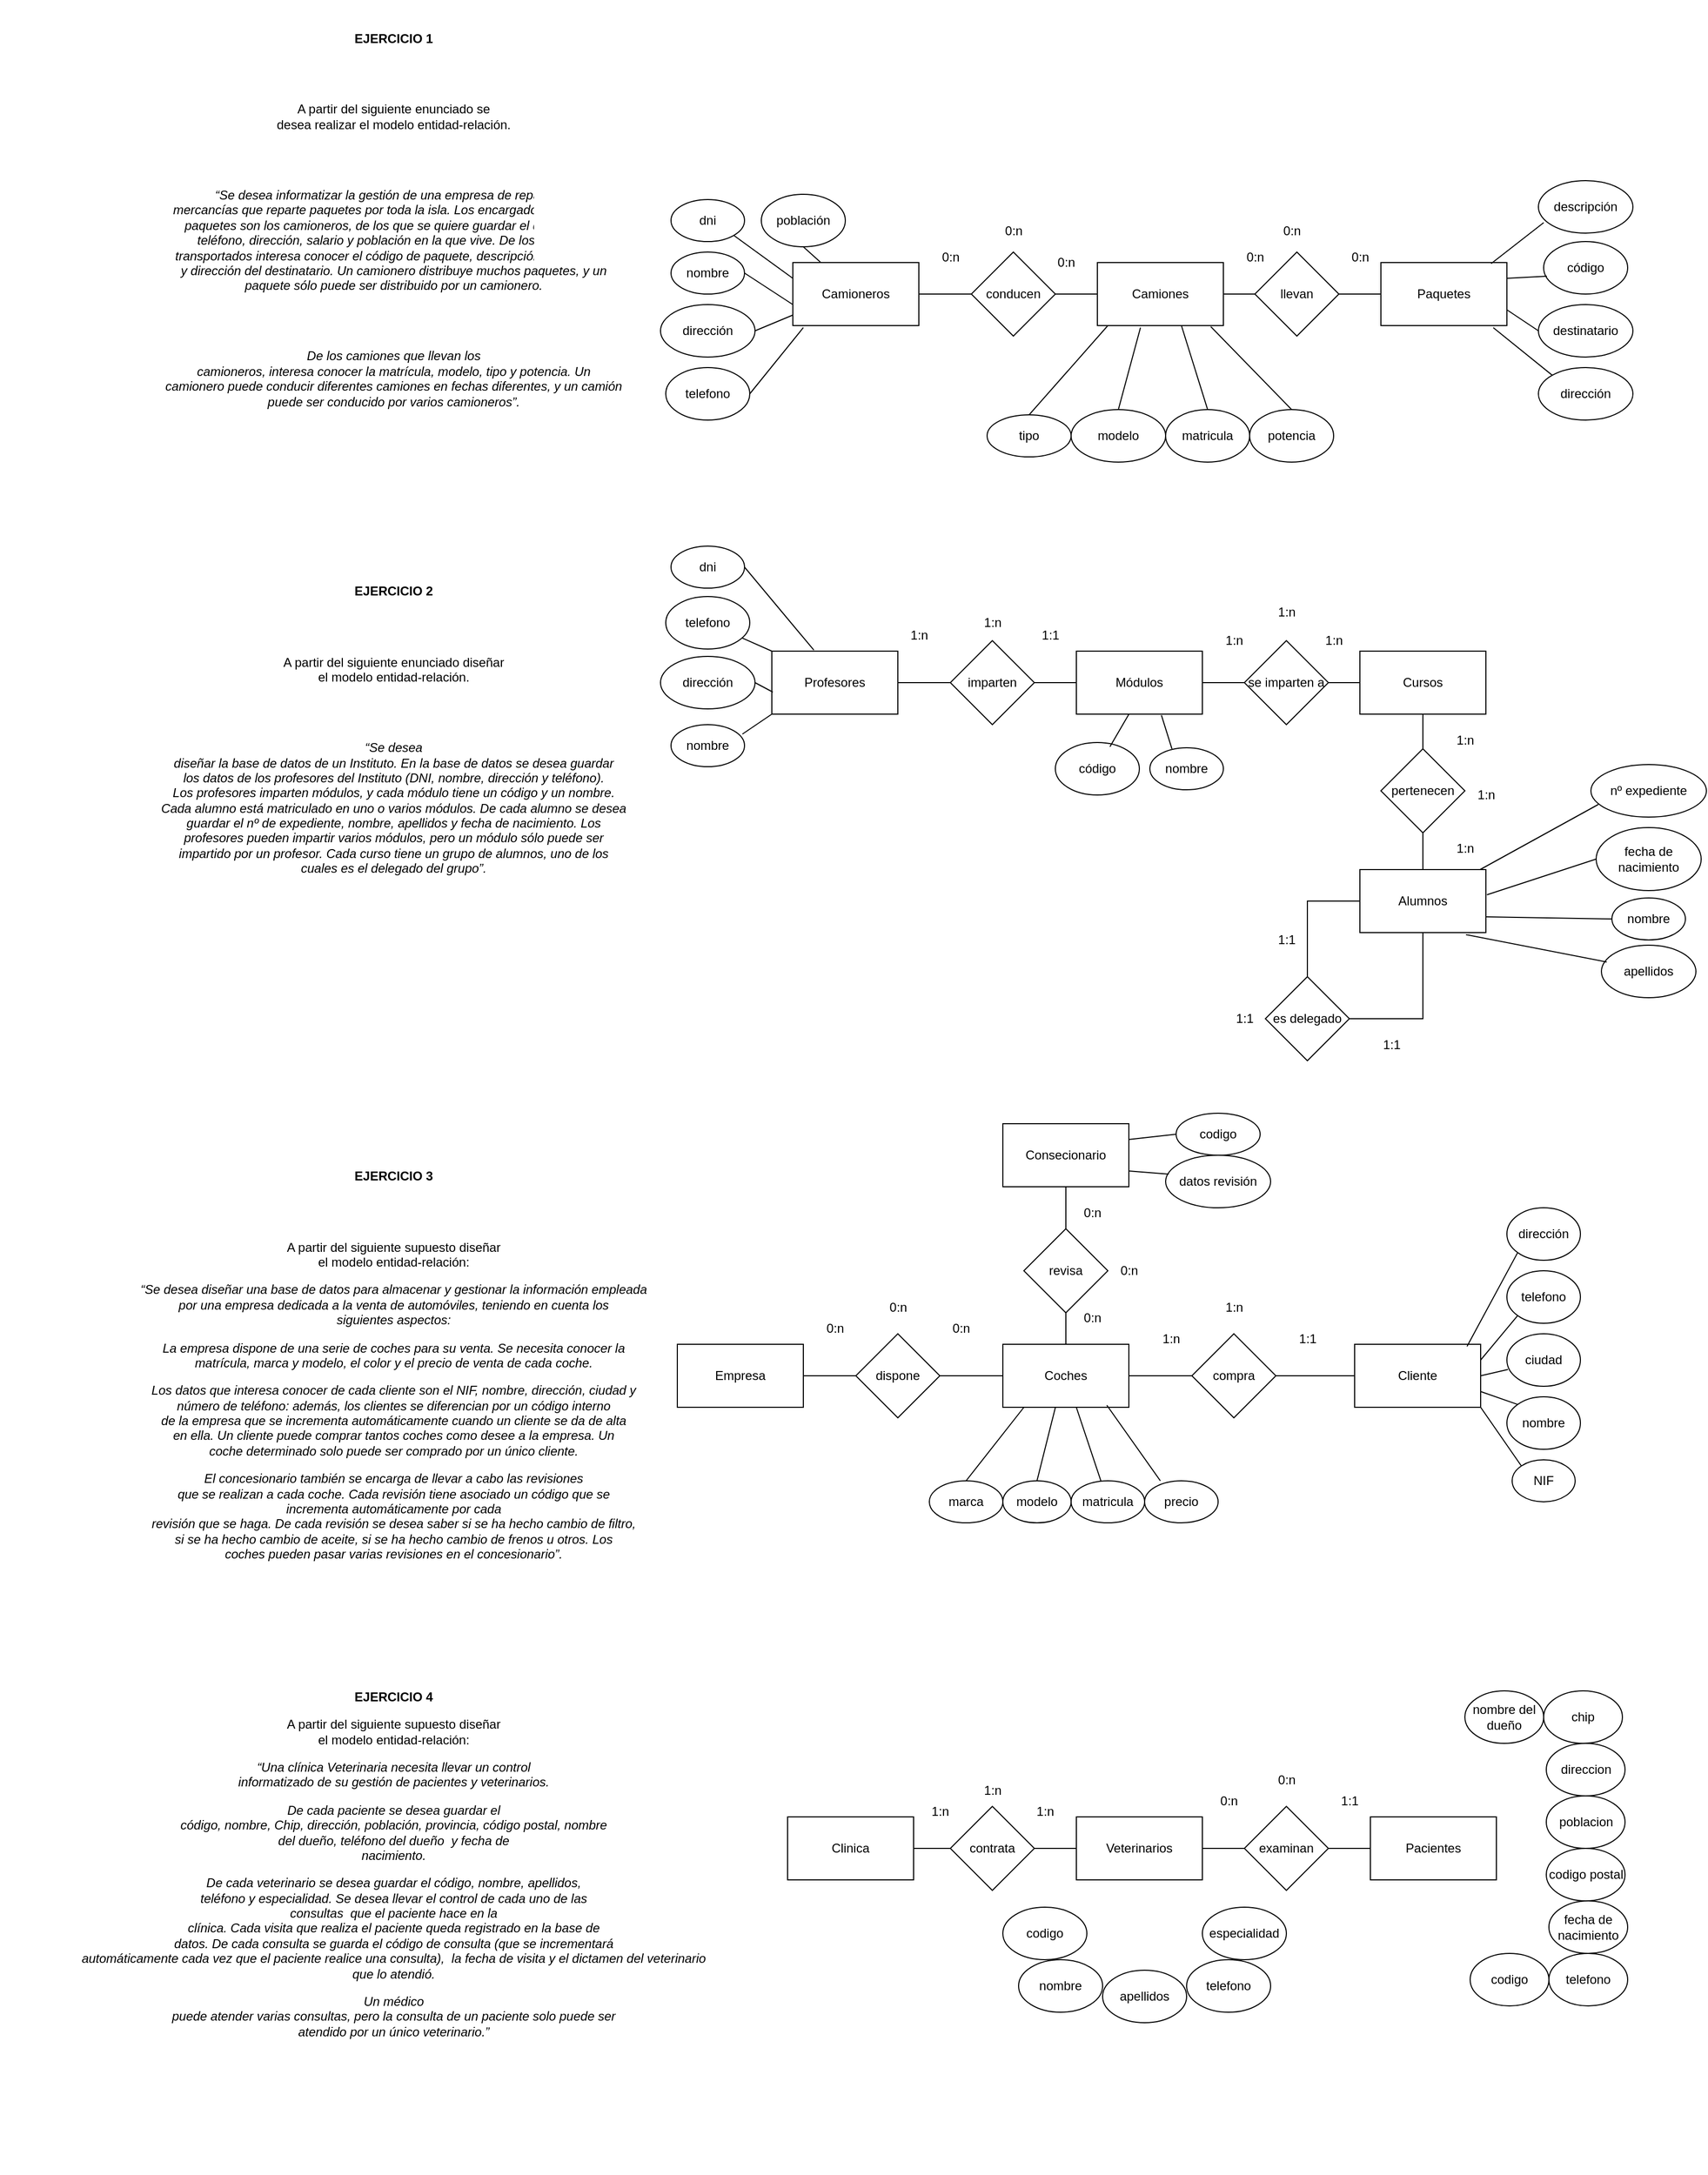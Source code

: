 <mxfile version="21.8.0" type="github">
  <diagram name="Página-1" id="nMgolZXD_CfGPn-2OGdc">
    <mxGraphModel dx="2261" dy="4302" grid="1" gridSize="10" guides="1" tooltips="1" connect="1" arrows="1" fold="1" page="1" pageScale="1" pageWidth="827" pageHeight="1169" math="0" shadow="0">
      <root>
        <mxCell id="0" />
        <mxCell id="1" parent="0" />
        <mxCell id="vaaJ42ECIvBjuGSLMHqS-1" value="&lt;p&gt;&lt;b&gt;&lt;span lang=&quot;ES-TRAD&quot;&gt;EJERCICIO 1&lt;/span&gt;&lt;/b&gt;&lt;/p&gt;&#xa;&#xa;&lt;p&gt;&lt;span lang=&quot;ES-TRAD&quot;&gt;A partir del siguiente enunciado se&#xa;desea realizar el modelo entidad-relación.&lt;/span&gt;&lt;/p&gt;&#xa;&#xa;&lt;p&gt;&lt;i&gt;&lt;span lang=&quot;ES-TRAD&quot;&gt;“Se desea informatizar la gestión de una empresa de reparto de&#xa;mercancías que reparte paquetes por toda la isla. Los encargados de llevar los&#xa;paquetes son los camioneros, de los que se quiere guardar el dni, nombre,&#xa;teléfono, dirección, salario y población en la que vive. De los paquetes&#xa;transportados interesa conocer el código de paquete, descripción, destinatario&#xa;y dirección del destinatario. Un camionero distribuye muchos paquetes, y un&#xa;paquete sólo puede ser distribuido por un camionero.&lt;/span&gt;&lt;/i&gt;&lt;/p&gt;&#xa;&#xa;&lt;p&gt;&lt;i&gt;&lt;span lang=&quot;ES-TRAD&quot;&gt;De los camiones que llevan los&#xa;camioneros, interesa conocer la matrícula, modelo, tipo y potencia. Un&#xa;camionero puede conducir diferentes camiones en fechas diferentes, y un camión&#xa;puede ser conducido por varios camioneros”.&lt;/span&gt;&lt;/i&gt;&lt;i&gt;&lt;/i&gt;&lt;/p&gt;&#xa;&#xa;&lt;p&gt;&lt;b&gt;&lt;span lang=&quot;ES-TRAD&quot;&gt;&lt;/span&gt;&lt;/b&gt;&lt;/p&gt;" style="text;html=1;strokeColor=none;fillColor=none;align=center;verticalAlign=middle;whiteSpace=wrap;rounded=0;" parent="1" vertex="1">
          <mxGeometry x="-170" y="-2510" width="500" height="460" as="geometry" />
        </mxCell>
        <mxCell id="vaaJ42ECIvBjuGSLMHqS-2" value="Paquetes" style="rounded=0;whiteSpace=wrap;html=1;" parent="1" vertex="1">
          <mxGeometry x="1020" y="-2260" width="120" height="60" as="geometry" />
        </mxCell>
        <mxCell id="vaaJ42ECIvBjuGSLMHqS-7" style="edgeStyle=orthogonalEdgeStyle;rounded=0;orthogonalLoop=1;jettySize=auto;html=1;entryX=0;entryY=0.5;entryDx=0;entryDy=0;endArrow=none;endFill=0;" parent="1" source="vaaJ42ECIvBjuGSLMHqS-3" target="vaaJ42ECIvBjuGSLMHqS-5" edge="1">
          <mxGeometry relative="1" as="geometry" />
        </mxCell>
        <mxCell id="vaaJ42ECIvBjuGSLMHqS-3" value="Camioneros" style="rounded=0;whiteSpace=wrap;html=1;" parent="1" vertex="1">
          <mxGeometry x="460" y="-2260" width="120" height="60" as="geometry" />
        </mxCell>
        <mxCell id="vaaJ42ECIvBjuGSLMHqS-5" value="conducen" style="rhombus;whiteSpace=wrap;html=1;" parent="1" vertex="1">
          <mxGeometry x="630" y="-2270" width="80" height="80" as="geometry" />
        </mxCell>
        <mxCell id="vaaJ42ECIvBjuGSLMHqS-9" value="telefono" style="ellipse;whiteSpace=wrap;html=1;" parent="1" vertex="1">
          <mxGeometry x="339" y="-2160" width="80" height="50" as="geometry" />
        </mxCell>
        <mxCell id="vaaJ42ECIvBjuGSLMHqS-10" value="nombre" style="ellipse;whiteSpace=wrap;html=1;" parent="1" vertex="1">
          <mxGeometry x="344" y="-2270" width="70" height="40" as="geometry" />
        </mxCell>
        <mxCell id="vaaJ42ECIvBjuGSLMHqS-11" value="dni" style="ellipse;whiteSpace=wrap;html=1;" parent="1" vertex="1">
          <mxGeometry x="344" y="-2320" width="70" height="40" as="geometry" />
        </mxCell>
        <mxCell id="vaaJ42ECIvBjuGSLMHqS-12" value="dirección" style="ellipse;whiteSpace=wrap;html=1;" parent="1" vertex="1">
          <mxGeometry x="334" y="-2220" width="90" height="50" as="geometry" />
        </mxCell>
        <mxCell id="vaaJ42ECIvBjuGSLMHqS-13" value="población" style="ellipse;whiteSpace=wrap;html=1;" parent="1" vertex="1">
          <mxGeometry x="430" y="-2325" width="80" height="50" as="geometry" />
        </mxCell>
        <mxCell id="vaaJ42ECIvBjuGSLMHqS-14" value="" style="endArrow=none;html=1;rounded=0;entryX=1;entryY=0.5;entryDx=0;entryDy=0;exitX=0.083;exitY=1.033;exitDx=0;exitDy=0;exitPerimeter=0;" parent="1" source="vaaJ42ECIvBjuGSLMHqS-3" target="vaaJ42ECIvBjuGSLMHqS-9" edge="1">
          <mxGeometry width="50" height="50" relative="1" as="geometry">
            <mxPoint x="390" y="-2130" as="sourcePoint" />
            <mxPoint x="440" y="-2180" as="targetPoint" />
          </mxGeometry>
        </mxCell>
        <mxCell id="vaaJ42ECIvBjuGSLMHqS-15" value="" style="endArrow=none;html=1;rounded=0;entryX=1;entryY=0.5;entryDx=0;entryDy=0;exitX=0;exitY=0.833;exitDx=0;exitDy=0;exitPerimeter=0;" parent="1" source="vaaJ42ECIvBjuGSLMHqS-3" target="vaaJ42ECIvBjuGSLMHqS-12" edge="1">
          <mxGeometry width="50" height="50" relative="1" as="geometry">
            <mxPoint x="390" y="-2130" as="sourcePoint" />
            <mxPoint x="440" y="-2180" as="targetPoint" />
          </mxGeometry>
        </mxCell>
        <mxCell id="vaaJ42ECIvBjuGSLMHqS-16" value="" style="endArrow=none;html=1;rounded=0;entryX=1;entryY=0.5;entryDx=0;entryDy=0;" parent="1" target="vaaJ42ECIvBjuGSLMHqS-10" edge="1">
          <mxGeometry width="50" height="50" relative="1" as="geometry">
            <mxPoint x="460" y="-2220" as="sourcePoint" />
            <mxPoint x="440" y="-2180" as="targetPoint" />
          </mxGeometry>
        </mxCell>
        <mxCell id="vaaJ42ECIvBjuGSLMHqS-17" value="" style="endArrow=none;html=1;rounded=0;entryX=1;entryY=1;entryDx=0;entryDy=0;exitX=0;exitY=0.25;exitDx=0;exitDy=0;" parent="1" source="vaaJ42ECIvBjuGSLMHqS-3" target="vaaJ42ECIvBjuGSLMHqS-11" edge="1">
          <mxGeometry width="50" height="50" relative="1" as="geometry">
            <mxPoint x="390" y="-2130" as="sourcePoint" />
            <mxPoint x="440" y="-2180" as="targetPoint" />
          </mxGeometry>
        </mxCell>
        <mxCell id="vaaJ42ECIvBjuGSLMHqS-18" value="" style="endArrow=none;html=1;rounded=0;entryX=0.5;entryY=1;entryDx=0;entryDy=0;" parent="1" source="vaaJ42ECIvBjuGSLMHqS-3" target="vaaJ42ECIvBjuGSLMHqS-13" edge="1">
          <mxGeometry width="50" height="50" relative="1" as="geometry">
            <mxPoint x="390" y="-2130" as="sourcePoint" />
            <mxPoint x="440" y="-2180" as="targetPoint" />
          </mxGeometry>
        </mxCell>
        <mxCell id="vaaJ42ECIvBjuGSLMHqS-19" value="dirección" style="ellipse;whiteSpace=wrap;html=1;" parent="1" vertex="1">
          <mxGeometry x="1170" y="-2160" width="90" height="50" as="geometry" />
        </mxCell>
        <mxCell id="vaaJ42ECIvBjuGSLMHqS-20" value="destinatario" style="ellipse;whiteSpace=wrap;html=1;" parent="1" vertex="1">
          <mxGeometry x="1170" y="-2220" width="90" height="50" as="geometry" />
        </mxCell>
        <mxCell id="vaaJ42ECIvBjuGSLMHqS-21" value="descripción" style="ellipse;whiteSpace=wrap;html=1;" parent="1" vertex="1">
          <mxGeometry x="1170" y="-2338" width="90" height="50" as="geometry" />
        </mxCell>
        <mxCell id="vaaJ42ECIvBjuGSLMHqS-22" value="código" style="ellipse;whiteSpace=wrap;html=1;" parent="1" vertex="1">
          <mxGeometry x="1175" y="-2280" width="80" height="50" as="geometry" />
        </mxCell>
        <mxCell id="vaaJ42ECIvBjuGSLMHqS-23" value="" style="endArrow=none;html=1;rounded=0;entryX=0;entryY=0;entryDx=0;entryDy=0;exitX=0.892;exitY=1.033;exitDx=0;exitDy=0;exitPerimeter=0;" parent="1" source="vaaJ42ECIvBjuGSLMHqS-2" target="vaaJ42ECIvBjuGSLMHqS-19" edge="1">
          <mxGeometry width="50" height="50" relative="1" as="geometry">
            <mxPoint x="630" y="-2220" as="sourcePoint" />
            <mxPoint x="680" y="-2270" as="targetPoint" />
          </mxGeometry>
        </mxCell>
        <mxCell id="vaaJ42ECIvBjuGSLMHqS-24" value="" style="endArrow=none;html=1;rounded=0;entryX=0;entryY=0.5;entryDx=0;entryDy=0;exitX=1;exitY=0.75;exitDx=0;exitDy=0;" parent="1" source="vaaJ42ECIvBjuGSLMHqS-2" target="vaaJ42ECIvBjuGSLMHqS-20" edge="1">
          <mxGeometry width="50" height="50" relative="1" as="geometry">
            <mxPoint x="630" y="-2220" as="sourcePoint" />
            <mxPoint x="680" y="-2270" as="targetPoint" />
          </mxGeometry>
        </mxCell>
        <mxCell id="vaaJ42ECIvBjuGSLMHqS-25" value="" style="endArrow=none;html=1;rounded=0;entryX=0.038;entryY=0.66;entryDx=0;entryDy=0;entryPerimeter=0;exitX=1;exitY=0.25;exitDx=0;exitDy=0;" parent="1" source="vaaJ42ECIvBjuGSLMHqS-2" target="vaaJ42ECIvBjuGSLMHqS-22" edge="1">
          <mxGeometry width="50" height="50" relative="1" as="geometry">
            <mxPoint x="630" y="-2220" as="sourcePoint" />
            <mxPoint x="680" y="-2270" as="targetPoint" />
          </mxGeometry>
        </mxCell>
        <mxCell id="vaaJ42ECIvBjuGSLMHqS-26" value="" style="endArrow=none;html=1;rounded=0;entryX=0.056;entryY=0.8;entryDx=0;entryDy=0;entryPerimeter=0;exitX=0.875;exitY=0.017;exitDx=0;exitDy=0;exitPerimeter=0;" parent="1" source="vaaJ42ECIvBjuGSLMHqS-2" target="vaaJ42ECIvBjuGSLMHqS-21" edge="1">
          <mxGeometry width="50" height="50" relative="1" as="geometry">
            <mxPoint x="630" y="-2220" as="sourcePoint" />
            <mxPoint x="680" y="-2270" as="targetPoint" />
          </mxGeometry>
        </mxCell>
        <mxCell id="vaaJ42ECIvBjuGSLMHqS-31" style="edgeStyle=orthogonalEdgeStyle;rounded=0;orthogonalLoop=1;jettySize=auto;html=1;entryX=0;entryY=0.5;entryDx=0;entryDy=0;endArrow=none;endFill=0;" parent="1" source="vaaJ42ECIvBjuGSLMHqS-28" target="vaaJ42ECIvBjuGSLMHqS-30" edge="1">
          <mxGeometry relative="1" as="geometry" />
        </mxCell>
        <mxCell id="vaaJ42ECIvBjuGSLMHqS-28" value="Camiones" style="rounded=0;whiteSpace=wrap;html=1;" parent="1" vertex="1">
          <mxGeometry x="750" y="-2260" width="120" height="60" as="geometry" />
        </mxCell>
        <mxCell id="vaaJ42ECIvBjuGSLMHqS-29" value="" style="endArrow=none;html=1;rounded=0;entryX=0;entryY=0.5;entryDx=0;entryDy=0;exitX=1;exitY=0.5;exitDx=0;exitDy=0;" parent="1" source="vaaJ42ECIvBjuGSLMHqS-5" target="vaaJ42ECIvBjuGSLMHqS-28" edge="1">
          <mxGeometry width="50" height="50" relative="1" as="geometry">
            <mxPoint x="500" y="-2220" as="sourcePoint" />
            <mxPoint x="550" y="-2270" as="targetPoint" />
          </mxGeometry>
        </mxCell>
        <mxCell id="vaaJ42ECIvBjuGSLMHqS-32" style="edgeStyle=orthogonalEdgeStyle;rounded=0;orthogonalLoop=1;jettySize=auto;html=1;endArrow=none;endFill=0;" parent="1" source="vaaJ42ECIvBjuGSLMHqS-30" target="vaaJ42ECIvBjuGSLMHqS-2" edge="1">
          <mxGeometry relative="1" as="geometry" />
        </mxCell>
        <mxCell id="vaaJ42ECIvBjuGSLMHqS-30" value="llevan" style="rhombus;whiteSpace=wrap;html=1;" parent="1" vertex="1">
          <mxGeometry x="900" y="-2270" width="80" height="80" as="geometry" />
        </mxCell>
        <mxCell id="vaaJ42ECIvBjuGSLMHqS-33" value="potencia" style="ellipse;whiteSpace=wrap;html=1;" parent="1" vertex="1">
          <mxGeometry x="895" y="-2120" width="80" height="50" as="geometry" />
        </mxCell>
        <mxCell id="vaaJ42ECIvBjuGSLMHqS-34" value="tipo" style="ellipse;whiteSpace=wrap;html=1;" parent="1" vertex="1">
          <mxGeometry x="645" y="-2115" width="80" height="40" as="geometry" />
        </mxCell>
        <mxCell id="vaaJ42ECIvBjuGSLMHqS-35" value="modelo" style="ellipse;whiteSpace=wrap;html=1;" parent="1" vertex="1">
          <mxGeometry x="725" y="-2120" width="90" height="50" as="geometry" />
        </mxCell>
        <mxCell id="vaaJ42ECIvBjuGSLMHqS-36" value="matricula" style="ellipse;whiteSpace=wrap;html=1;" parent="1" vertex="1">
          <mxGeometry x="815" y="-2120" width="80" height="50" as="geometry" />
        </mxCell>
        <mxCell id="vaaJ42ECIvBjuGSLMHqS-37" value="" style="endArrow=none;html=1;rounded=0;entryX=0.5;entryY=0;entryDx=0;entryDy=0;exitX=0.9;exitY=1.017;exitDx=0;exitDy=0;exitPerimeter=0;" parent="1" source="vaaJ42ECIvBjuGSLMHqS-28" target="vaaJ42ECIvBjuGSLMHqS-33" edge="1">
          <mxGeometry width="50" height="50" relative="1" as="geometry">
            <mxPoint x="500" y="-2220" as="sourcePoint" />
            <mxPoint x="550" y="-2270" as="targetPoint" />
          </mxGeometry>
        </mxCell>
        <mxCell id="vaaJ42ECIvBjuGSLMHqS-38" value="" style="endArrow=none;html=1;rounded=0;entryX=0.5;entryY=0;entryDx=0;entryDy=0;exitX=0.667;exitY=1;exitDx=0;exitDy=0;exitPerimeter=0;" parent="1" source="vaaJ42ECIvBjuGSLMHqS-28" target="vaaJ42ECIvBjuGSLMHqS-36" edge="1">
          <mxGeometry width="50" height="50" relative="1" as="geometry">
            <mxPoint x="500" y="-2220" as="sourcePoint" />
            <mxPoint x="550" y="-2270" as="targetPoint" />
          </mxGeometry>
        </mxCell>
        <mxCell id="vaaJ42ECIvBjuGSLMHqS-39" value="" style="endArrow=none;html=1;rounded=0;entryX=0.5;entryY=0;entryDx=0;entryDy=0;exitX=0.342;exitY=1.033;exitDx=0;exitDy=0;exitPerimeter=0;" parent="1" source="vaaJ42ECIvBjuGSLMHqS-28" target="vaaJ42ECIvBjuGSLMHqS-35" edge="1">
          <mxGeometry width="50" height="50" relative="1" as="geometry">
            <mxPoint x="500" y="-2220" as="sourcePoint" />
            <mxPoint x="550" y="-2270" as="targetPoint" />
          </mxGeometry>
        </mxCell>
        <mxCell id="vaaJ42ECIvBjuGSLMHqS-40" value="" style="endArrow=none;html=1;rounded=0;exitX=0.5;exitY=0;exitDx=0;exitDy=0;" parent="1" source="vaaJ42ECIvBjuGSLMHqS-34" edge="1">
          <mxGeometry width="50" height="50" relative="1" as="geometry">
            <mxPoint x="500" y="-2220" as="sourcePoint" />
            <mxPoint x="760" y="-2200" as="targetPoint" />
          </mxGeometry>
        </mxCell>
        <mxCell id="vaaJ42ECIvBjuGSLMHqS-41" value="0:n" style="text;html=1;align=center;verticalAlign=middle;resizable=0;points=[];autosize=1;strokeColor=none;fillColor=none;" parent="1" vertex="1">
          <mxGeometry x="700" y="-2275" width="40" height="30" as="geometry" />
        </mxCell>
        <mxCell id="vaaJ42ECIvBjuGSLMHqS-42" value="0:n" style="text;html=1;align=center;verticalAlign=middle;resizable=0;points=[];autosize=1;strokeColor=none;fillColor=none;" parent="1" vertex="1">
          <mxGeometry x="590" y="-2280" width="40" height="30" as="geometry" />
        </mxCell>
        <mxCell id="vaaJ42ECIvBjuGSLMHqS-43" value="0:n" style="text;html=1;align=center;verticalAlign=middle;resizable=0;points=[];autosize=1;strokeColor=none;fillColor=none;" parent="1" vertex="1">
          <mxGeometry x="650" y="-2305" width="40" height="30" as="geometry" />
        </mxCell>
        <mxCell id="vaaJ42ECIvBjuGSLMHqS-44" value="0:n" style="text;html=1;align=center;verticalAlign=middle;resizable=0;points=[];autosize=1;strokeColor=none;fillColor=none;" parent="1" vertex="1">
          <mxGeometry x="980" y="-2280" width="40" height="30" as="geometry" />
        </mxCell>
        <mxCell id="vaaJ42ECIvBjuGSLMHqS-45" value="0:n" style="text;html=1;align=center;verticalAlign=middle;resizable=0;points=[];autosize=1;strokeColor=none;fillColor=none;" parent="1" vertex="1">
          <mxGeometry x="880" y="-2280" width="40" height="30" as="geometry" />
        </mxCell>
        <mxCell id="vaaJ42ECIvBjuGSLMHqS-46" value="0:n" style="text;html=1;align=center;verticalAlign=middle;resizable=0;points=[];autosize=1;strokeColor=none;fillColor=none;" parent="1" vertex="1">
          <mxGeometry x="915" y="-2305" width="40" height="30" as="geometry" />
        </mxCell>
        <mxCell id="vaaJ42ECIvBjuGSLMHqS-47" value="&lt;p&gt;&lt;b&gt;EJERCICIO 2&lt;/b&gt;&lt;/p&gt;&lt;br/&gt;&lt;br/&gt;&lt;p&gt;&lt;span lang=&quot;ES-TRAD&quot;&gt;A partir del siguiente enunciado diseñar&lt;br/&gt;el modelo entidad-relación.&lt;/span&gt;&lt;/p&gt;&lt;br/&gt;&lt;br/&gt;&lt;p&gt;&lt;i&gt;&lt;span lang=&quot;ES-TRAD&quot;&gt;“Se desea&lt;br/&gt;diseñar la base de datos de un Instituto. En la base de datos se desea guardar&lt;br/&gt;los datos de los profesores del Instituto (DNI, nombre, dirección y teléfono).&lt;br/&gt;Los profesores imparten módulos, y cada módulo tiene un código y un nombre.&lt;br/&gt;Cada alumno está matriculado en uno o varios módulos. De cada alumno se desea&lt;br/&gt;guardar el nº de expediente, nombre, apellidos y fecha de nacimiento. Los&lt;br/&gt;profesores pueden impartir varios módulos, pero un módulo sólo puede ser&lt;br/&gt;impartido por un profesor. Cada curso tiene un grupo de alumnos, uno de los&lt;br/&gt;cuales es el delegado del grupo”.&lt;/span&gt;&lt;/i&gt;&lt;/p&gt;" style="text;html=1;strokeColor=none;fillColor=none;align=center;verticalAlign=middle;whiteSpace=wrap;rounded=0;" parent="1" vertex="1">
          <mxGeometry x="-190" y="-1970" width="540" height="310" as="geometry" />
        </mxCell>
        <mxCell id="vaaJ42ECIvBjuGSLMHqS-104" style="edgeStyle=orthogonalEdgeStyle;rounded=0;orthogonalLoop=1;jettySize=auto;html=1;entryX=0.5;entryY=0;entryDx=0;entryDy=0;endArrow=none;endFill=0;" parent="1" source="vaaJ42ECIvBjuGSLMHqS-49" target="vaaJ42ECIvBjuGSLMHqS-100" edge="1">
          <mxGeometry relative="1" as="geometry" />
        </mxCell>
        <mxCell id="vaaJ42ECIvBjuGSLMHqS-106" style="edgeStyle=orthogonalEdgeStyle;rounded=0;orthogonalLoop=1;jettySize=auto;html=1;entryX=1;entryY=0.5;entryDx=0;entryDy=0;endArrow=none;endFill=0;" parent="1" source="vaaJ42ECIvBjuGSLMHqS-49" target="vaaJ42ECIvBjuGSLMHqS-100" edge="1">
          <mxGeometry relative="1" as="geometry">
            <Array as="points">
              <mxPoint x="1060" y="-1540" />
            </Array>
          </mxGeometry>
        </mxCell>
        <mxCell id="vaaJ42ECIvBjuGSLMHqS-49" value="Alumnos" style="rounded=0;whiteSpace=wrap;html=1;" parent="1" vertex="1">
          <mxGeometry x="1000" y="-1682" width="120" height="60" as="geometry" />
        </mxCell>
        <mxCell id="vaaJ42ECIvBjuGSLMHqS-55" style="edgeStyle=orthogonalEdgeStyle;rounded=0;orthogonalLoop=1;jettySize=auto;html=1;entryX=0;entryY=0.5;entryDx=0;entryDy=0;endArrow=none;endFill=0;" parent="1" source="vaaJ42ECIvBjuGSLMHqS-50" target="vaaJ42ECIvBjuGSLMHqS-54" edge="1">
          <mxGeometry relative="1" as="geometry" />
        </mxCell>
        <mxCell id="vaaJ42ECIvBjuGSLMHqS-50" value="Profesores" style="rounded=0;whiteSpace=wrap;html=1;" parent="1" vertex="1">
          <mxGeometry x="440" y="-1890" width="120" height="60" as="geometry" />
        </mxCell>
        <mxCell id="vaaJ42ECIvBjuGSLMHqS-91" style="edgeStyle=orthogonalEdgeStyle;rounded=0;orthogonalLoop=1;jettySize=auto;html=1;entryX=0;entryY=0.5;entryDx=0;entryDy=0;endArrow=none;endFill=0;" parent="1" source="vaaJ42ECIvBjuGSLMHqS-52" target="vaaJ42ECIvBjuGSLMHqS-90" edge="1">
          <mxGeometry relative="1" as="geometry" />
        </mxCell>
        <mxCell id="vaaJ42ECIvBjuGSLMHqS-52" value="Módulos" style="rounded=0;whiteSpace=wrap;html=1;" parent="1" vertex="1">
          <mxGeometry x="730" y="-1890" width="120" height="60" as="geometry" />
        </mxCell>
        <mxCell id="vaaJ42ECIvBjuGSLMHqS-98" style="edgeStyle=orthogonalEdgeStyle;rounded=0;orthogonalLoop=1;jettySize=auto;html=1;endArrow=none;endFill=0;" parent="1" source="vaaJ42ECIvBjuGSLMHqS-53" target="vaaJ42ECIvBjuGSLMHqS-49" edge="1">
          <mxGeometry relative="1" as="geometry" />
        </mxCell>
        <mxCell id="vaaJ42ECIvBjuGSLMHqS-53" value="pertenecen" style="rhombus;whiteSpace=wrap;html=1;" parent="1" vertex="1">
          <mxGeometry x="1020" y="-1797" width="80" height="80" as="geometry" />
        </mxCell>
        <mxCell id="vaaJ42ECIvBjuGSLMHqS-56" style="edgeStyle=orthogonalEdgeStyle;rounded=0;orthogonalLoop=1;jettySize=auto;html=1;entryX=0;entryY=0.5;entryDx=0;entryDy=0;endArrow=none;endFill=0;" parent="1" source="vaaJ42ECIvBjuGSLMHqS-54" target="vaaJ42ECIvBjuGSLMHqS-52" edge="1">
          <mxGeometry relative="1" as="geometry" />
        </mxCell>
        <mxCell id="vaaJ42ECIvBjuGSLMHqS-54" value="imparten" style="rhombus;whiteSpace=wrap;html=1;" parent="1" vertex="1">
          <mxGeometry x="610" y="-1900" width="80" height="80" as="geometry" />
        </mxCell>
        <mxCell id="vaaJ42ECIvBjuGSLMHqS-59" value="1:n" style="text;html=1;align=center;verticalAlign=middle;resizable=0;points=[];autosize=1;strokeColor=none;fillColor=none;" parent="1" vertex="1">
          <mxGeometry x="560" y="-1920" width="40" height="30" as="geometry" />
        </mxCell>
        <mxCell id="vaaJ42ECIvBjuGSLMHqS-60" value="1:1" style="text;html=1;align=center;verticalAlign=middle;resizable=0;points=[];autosize=1;strokeColor=none;fillColor=none;" parent="1" vertex="1">
          <mxGeometry x="685" y="-1920" width="40" height="30" as="geometry" />
        </mxCell>
        <mxCell id="vaaJ42ECIvBjuGSLMHqS-61" value="1:n" style="text;html=1;align=center;verticalAlign=middle;resizable=0;points=[];autosize=1;strokeColor=none;fillColor=none;" parent="1" vertex="1">
          <mxGeometry x="630" y="-1932" width="40" height="30" as="geometry" />
        </mxCell>
        <mxCell id="vaaJ42ECIvBjuGSLMHqS-62" value="1:n" style="text;html=1;align=center;verticalAlign=middle;resizable=0;points=[];autosize=1;strokeColor=none;fillColor=none;" parent="1" vertex="1">
          <mxGeometry x="1080" y="-1820" width="40" height="30" as="geometry" />
        </mxCell>
        <mxCell id="vaaJ42ECIvBjuGSLMHqS-64" value="1:n" style="text;html=1;align=center;verticalAlign=middle;resizable=0;points=[];autosize=1;strokeColor=none;fillColor=none;" parent="1" vertex="1">
          <mxGeometry x="1080" y="-1717" width="40" height="30" as="geometry" />
        </mxCell>
        <mxCell id="vaaJ42ECIvBjuGSLMHqS-65" value="dirección" style="ellipse;whiteSpace=wrap;html=1;" parent="1" vertex="1">
          <mxGeometry x="334" y="-1885" width="90" height="50" as="geometry" />
        </mxCell>
        <mxCell id="vaaJ42ECIvBjuGSLMHqS-66" value="telefono" style="ellipse;whiteSpace=wrap;html=1;" parent="1" vertex="1">
          <mxGeometry x="339" y="-1942" width="80" height="50" as="geometry" />
        </mxCell>
        <mxCell id="vaaJ42ECIvBjuGSLMHqS-67" value="nombre" style="ellipse;whiteSpace=wrap;html=1;" parent="1" vertex="1">
          <mxGeometry x="344" y="-1820" width="70" height="40" as="geometry" />
        </mxCell>
        <mxCell id="vaaJ42ECIvBjuGSLMHqS-68" value="dni" style="ellipse;whiteSpace=wrap;html=1;" parent="1" vertex="1">
          <mxGeometry x="344" y="-1990" width="70" height="40" as="geometry" />
        </mxCell>
        <mxCell id="vaaJ42ECIvBjuGSLMHqS-69" value="" style="endArrow=none;html=1;rounded=0;exitX=0.971;exitY=0.225;exitDx=0;exitDy=0;exitPerimeter=0;entryX=0;entryY=1;entryDx=0;entryDy=0;" parent="1" source="vaaJ42ECIvBjuGSLMHqS-67" target="vaaJ42ECIvBjuGSLMHqS-50" edge="1">
          <mxGeometry width="50" height="50" relative="1" as="geometry">
            <mxPoint x="500" y="-1890" as="sourcePoint" />
            <mxPoint x="550" y="-1940" as="targetPoint" />
          </mxGeometry>
        </mxCell>
        <mxCell id="vaaJ42ECIvBjuGSLMHqS-70" value="" style="endArrow=none;html=1;rounded=0;entryX=1;entryY=0.5;entryDx=0;entryDy=0;exitX=0.008;exitY=0.65;exitDx=0;exitDy=0;exitPerimeter=0;" parent="1" source="vaaJ42ECIvBjuGSLMHqS-50" target="vaaJ42ECIvBjuGSLMHqS-65" edge="1">
          <mxGeometry width="50" height="50" relative="1" as="geometry">
            <mxPoint x="500" y="-1890" as="sourcePoint" />
            <mxPoint x="550" y="-1940" as="targetPoint" />
          </mxGeometry>
        </mxCell>
        <mxCell id="vaaJ42ECIvBjuGSLMHqS-71" value="" style="endArrow=none;html=1;rounded=0;exitX=0;exitY=0;exitDx=0;exitDy=0;" parent="1" source="vaaJ42ECIvBjuGSLMHqS-50" target="vaaJ42ECIvBjuGSLMHqS-66" edge="1">
          <mxGeometry width="50" height="50" relative="1" as="geometry">
            <mxPoint x="500" y="-1890" as="sourcePoint" />
            <mxPoint x="550" y="-1940" as="targetPoint" />
          </mxGeometry>
        </mxCell>
        <mxCell id="vaaJ42ECIvBjuGSLMHqS-72" value="" style="endArrow=none;html=1;rounded=0;entryX=1;entryY=0.5;entryDx=0;entryDy=0;exitX=0.333;exitY=-0.017;exitDx=0;exitDy=0;exitPerimeter=0;" parent="1" source="vaaJ42ECIvBjuGSLMHqS-50" target="vaaJ42ECIvBjuGSLMHqS-68" edge="1">
          <mxGeometry width="50" height="50" relative="1" as="geometry">
            <mxPoint x="500" y="-1890" as="sourcePoint" />
            <mxPoint x="550" y="-1940" as="targetPoint" />
          </mxGeometry>
        </mxCell>
        <mxCell id="vaaJ42ECIvBjuGSLMHqS-73" value="código" style="ellipse;whiteSpace=wrap;html=1;" parent="1" vertex="1">
          <mxGeometry x="710" y="-1803" width="80" height="50" as="geometry" />
        </mxCell>
        <mxCell id="vaaJ42ECIvBjuGSLMHqS-75" value="nombre" style="ellipse;whiteSpace=wrap;html=1;" parent="1" vertex="1">
          <mxGeometry x="800" y="-1798" width="70" height="40" as="geometry" />
        </mxCell>
        <mxCell id="vaaJ42ECIvBjuGSLMHqS-76" value="" style="endArrow=none;html=1;rounded=0;entryX=0.675;entryY=1.017;entryDx=0;entryDy=0;entryPerimeter=0;exitX=0.3;exitY=0.025;exitDx=0;exitDy=0;exitPerimeter=0;" parent="1" source="vaaJ42ECIvBjuGSLMHqS-75" target="vaaJ42ECIvBjuGSLMHqS-52" edge="1">
          <mxGeometry width="50" height="50" relative="1" as="geometry">
            <mxPoint x="510" y="-1890" as="sourcePoint" />
            <mxPoint x="560" y="-1940" as="targetPoint" />
          </mxGeometry>
        </mxCell>
        <mxCell id="vaaJ42ECIvBjuGSLMHqS-77" value="" style="endArrow=none;html=1;rounded=0;entryX=0.417;entryY=1;entryDx=0;entryDy=0;entryPerimeter=0;exitX=0.65;exitY=0.08;exitDx=0;exitDy=0;exitPerimeter=0;" parent="1" source="vaaJ42ECIvBjuGSLMHqS-73" target="vaaJ42ECIvBjuGSLMHqS-52" edge="1">
          <mxGeometry width="50" height="50" relative="1" as="geometry">
            <mxPoint x="510" y="-1890" as="sourcePoint" />
            <mxPoint x="560" y="-1940" as="targetPoint" />
          </mxGeometry>
        </mxCell>
        <mxCell id="vaaJ42ECIvBjuGSLMHqS-78" value="nº expediente" style="ellipse;whiteSpace=wrap;html=1;" parent="1" vertex="1">
          <mxGeometry x="1220" y="-1782" width="110" height="50" as="geometry" />
        </mxCell>
        <mxCell id="vaaJ42ECIvBjuGSLMHqS-79" value="nombre" style="ellipse;whiteSpace=wrap;html=1;" parent="1" vertex="1">
          <mxGeometry x="1240" y="-1655" width="70" height="40" as="geometry" />
        </mxCell>
        <mxCell id="vaaJ42ECIvBjuGSLMHqS-80" value="apellidos" style="ellipse;whiteSpace=wrap;html=1;" parent="1" vertex="1">
          <mxGeometry x="1230" y="-1610" width="90" height="50" as="geometry" />
        </mxCell>
        <mxCell id="vaaJ42ECIvBjuGSLMHqS-81" value="fecha de nacimiento" style="ellipse;whiteSpace=wrap;html=1;" parent="1" vertex="1">
          <mxGeometry x="1225" y="-1722" width="100" height="60" as="geometry" />
        </mxCell>
        <mxCell id="vaaJ42ECIvBjuGSLMHqS-82" value="" style="endArrow=none;html=1;rounded=0;entryX=0.056;entryY=0.32;entryDx=0;entryDy=0;entryPerimeter=0;exitX=0.842;exitY=1.033;exitDx=0;exitDy=0;exitPerimeter=0;" parent="1" source="vaaJ42ECIvBjuGSLMHqS-49" target="vaaJ42ECIvBjuGSLMHqS-80" edge="1">
          <mxGeometry width="50" height="50" relative="1" as="geometry">
            <mxPoint x="510" y="-1622" as="sourcePoint" />
            <mxPoint x="560" y="-1672" as="targetPoint" />
          </mxGeometry>
        </mxCell>
        <mxCell id="vaaJ42ECIvBjuGSLMHqS-83" value="" style="endArrow=none;html=1;rounded=0;entryX=0;entryY=0.5;entryDx=0;entryDy=0;exitX=1;exitY=0.75;exitDx=0;exitDy=0;" parent="1" source="vaaJ42ECIvBjuGSLMHqS-49" target="vaaJ42ECIvBjuGSLMHqS-79" edge="1">
          <mxGeometry width="50" height="50" relative="1" as="geometry">
            <mxPoint x="510" y="-1622" as="sourcePoint" />
            <mxPoint x="560" y="-1672" as="targetPoint" />
          </mxGeometry>
        </mxCell>
        <mxCell id="vaaJ42ECIvBjuGSLMHqS-84" value="" style="endArrow=none;html=1;rounded=0;entryX=0;entryY=0.5;entryDx=0;entryDy=0;exitX=1.008;exitY=0.4;exitDx=0;exitDy=0;exitPerimeter=0;" parent="1" source="vaaJ42ECIvBjuGSLMHqS-49" target="vaaJ42ECIvBjuGSLMHqS-81" edge="1">
          <mxGeometry width="50" height="50" relative="1" as="geometry">
            <mxPoint x="510" y="-1622" as="sourcePoint" />
            <mxPoint x="560" y="-1672" as="targetPoint" />
          </mxGeometry>
        </mxCell>
        <mxCell id="vaaJ42ECIvBjuGSLMHqS-85" value="" style="endArrow=none;html=1;rounded=0;entryX=0.064;entryY=0.76;entryDx=0;entryDy=0;entryPerimeter=0;" parent="1" source="vaaJ42ECIvBjuGSLMHqS-49" target="vaaJ42ECIvBjuGSLMHqS-78" edge="1">
          <mxGeometry width="50" height="50" relative="1" as="geometry">
            <mxPoint x="510" y="-1622" as="sourcePoint" />
            <mxPoint x="560" y="-1672" as="targetPoint" />
          </mxGeometry>
        </mxCell>
        <mxCell id="vaaJ42ECIvBjuGSLMHqS-97" style="edgeStyle=orthogonalEdgeStyle;rounded=0;orthogonalLoop=1;jettySize=auto;html=1;endArrow=none;endFill=0;" parent="1" source="vaaJ42ECIvBjuGSLMHqS-86" target="vaaJ42ECIvBjuGSLMHqS-53" edge="1">
          <mxGeometry relative="1" as="geometry" />
        </mxCell>
        <mxCell id="vaaJ42ECIvBjuGSLMHqS-86" value="Cursos" style="rounded=0;whiteSpace=wrap;html=1;" parent="1" vertex="1">
          <mxGeometry x="1000" y="-1890" width="120" height="60" as="geometry" />
        </mxCell>
        <mxCell id="vaaJ42ECIvBjuGSLMHqS-92" style="edgeStyle=orthogonalEdgeStyle;rounded=0;orthogonalLoop=1;jettySize=auto;html=1;entryX=0;entryY=0.5;entryDx=0;entryDy=0;endArrow=none;endFill=0;" parent="1" source="vaaJ42ECIvBjuGSLMHqS-90" target="vaaJ42ECIvBjuGSLMHqS-86" edge="1">
          <mxGeometry relative="1" as="geometry" />
        </mxCell>
        <mxCell id="vaaJ42ECIvBjuGSLMHqS-90" value="se imparten a" style="rhombus;whiteSpace=wrap;html=1;" parent="1" vertex="1">
          <mxGeometry x="890" y="-1900" width="80" height="80" as="geometry" />
        </mxCell>
        <mxCell id="vaaJ42ECIvBjuGSLMHqS-94" value="1:n" style="text;html=1;align=center;verticalAlign=middle;resizable=0;points=[];autosize=1;strokeColor=none;fillColor=none;" parent="1" vertex="1">
          <mxGeometry x="860" y="-1915" width="40" height="30" as="geometry" />
        </mxCell>
        <mxCell id="vaaJ42ECIvBjuGSLMHqS-95" value="1:n" style="text;html=1;align=center;verticalAlign=middle;resizable=0;points=[];autosize=1;strokeColor=none;fillColor=none;" parent="1" vertex="1">
          <mxGeometry x="955" y="-1915" width="40" height="30" as="geometry" />
        </mxCell>
        <mxCell id="vaaJ42ECIvBjuGSLMHqS-96" value="1:n" style="text;html=1;align=center;verticalAlign=middle;resizable=0;points=[];autosize=1;strokeColor=none;fillColor=none;" parent="1" vertex="1">
          <mxGeometry x="910" y="-1942" width="40" height="30" as="geometry" />
        </mxCell>
        <mxCell id="vaaJ42ECIvBjuGSLMHqS-99" value="1:n" style="text;html=1;align=center;verticalAlign=middle;resizable=0;points=[];autosize=1;strokeColor=none;fillColor=none;" parent="1" vertex="1">
          <mxGeometry x="1100" y="-1768.5" width="40" height="30" as="geometry" />
        </mxCell>
        <mxCell id="vaaJ42ECIvBjuGSLMHqS-100" value="es delegado" style="rhombus;whiteSpace=wrap;html=1;" parent="1" vertex="1">
          <mxGeometry x="910" y="-1580" width="80" height="80" as="geometry" />
        </mxCell>
        <mxCell id="vaaJ42ECIvBjuGSLMHqS-107" value="1:1" style="text;html=1;align=center;verticalAlign=middle;resizable=0;points=[];autosize=1;strokeColor=none;fillColor=none;" parent="1" vertex="1">
          <mxGeometry x="870" y="-1555" width="40" height="30" as="geometry" />
        </mxCell>
        <mxCell id="vaaJ42ECIvBjuGSLMHqS-108" value="1:1" style="text;html=1;align=center;verticalAlign=middle;resizable=0;points=[];autosize=1;strokeColor=none;fillColor=none;" parent="1" vertex="1">
          <mxGeometry x="910" y="-1630" width="40" height="30" as="geometry" />
        </mxCell>
        <mxCell id="vaaJ42ECIvBjuGSLMHqS-109" value="1:1" style="text;html=1;align=center;verticalAlign=middle;resizable=0;points=[];autosize=1;strokeColor=none;fillColor=none;" parent="1" vertex="1">
          <mxGeometry x="1010" y="-1530" width="40" height="30" as="geometry" />
        </mxCell>
        <mxCell id="vaaJ42ECIvBjuGSLMHqS-110" value="&lt;p align=&quot;center&quot;&gt;&lt;b&gt;EJERCICIO 3&lt;/b&gt;&lt;/p&gt;&lt;div align=&quot;center&quot;&gt;&lt;br&gt;&lt;br&gt;&lt;/div&gt;&lt;p align=&quot;center&quot;&gt;&lt;span lang=&quot;ES-TRAD&quot;&gt;A partir del siguiente supuesto diseñar&lt;br&gt;el modelo entidad-relación:&lt;/span&gt;&lt;/p&gt;&lt;p id=&quot;yui_3_17_2_1_1695321423894_30&quot; align=&quot;center&quot;&gt;&lt;i id=&quot;yui_3_17_2_1_1695321423894_29&quot;&gt;&lt;span id=&quot;yui_3_17_2_1_1695321423894_28&quot; lang=&quot;ES-TRAD&quot;&gt;“Se desea diseñar una base de datos para almacenar y gestionar la información empleada&lt;br&gt;por una empresa dedicada a la venta de automóviles, teniendo en cuenta los&lt;br&gt;siguientes aspectos:&lt;/span&gt;&lt;/i&gt;&lt;/p&gt;&lt;p align=&quot;center&quot;&gt;&lt;i&gt;&lt;span lang=&quot;ES-TRAD&quot;&gt;La empresa dispone de una serie de coches para su venta. Se necesita conocer la&lt;br&gt;matrícula, marca y modelo, el color y el precio de venta de cada coche.&lt;/span&gt;&lt;/i&gt;&lt;/p&gt;&lt;p align=&quot;center&quot;&gt;&lt;i&gt;&lt;span lang=&quot;ES-TRAD&quot;&gt;Los datos que interesa conocer de cada cliente son el NIF, nombre, dirección, ciudad y&lt;br&gt;número de teléfono: además, los clientes se diferencian por un código interno&lt;br&gt;de la empresa que se incrementa automáticamente cuando un cliente se da de alta&lt;br&gt;en ella. Un cliente puede comprar tantos coches como desee a la empresa. Un&lt;br&gt;coche determinado solo puede ser comprado por un único cliente.&lt;/span&gt;&lt;/i&gt;&lt;/p&gt;&lt;p id=&quot;yui_3_17_2_1_1695321423894_27&quot; align=&quot;center&quot;&gt;&lt;i id=&quot;yui_3_17_2_1_1695321423894_26&quot;&gt;&lt;span id=&quot;yui_3_17_2_1_1695321423894_25&quot; lang=&quot;ES-TRAD&quot;&gt;El concesionario también se encarga de llevar a cabo las revisiones&lt;br&gt;que se realizan a cada coche. Cada revisión tiene asociado un código que se&lt;br&gt;incrementa automáticamente por cada&lt;br&gt;revisión que se haga. De cada revisión se desea saber si se ha hecho cambio de filtro,&lt;br&gt;si se ha hecho cambio de aceite, si se ha hecho cambio de frenos u otros. Los&lt;br&gt;coches pueden pasar varias revisiones en el concesionario”.&lt;/span&gt;&lt;/i&gt;&lt;/p&gt;" style="text;html=1;strokeColor=none;fillColor=none;align=center;verticalAlign=middle;whiteSpace=wrap;rounded=0;" parent="1" vertex="1">
          <mxGeometry x="-295" y="-1530" width="750" height="640" as="geometry" />
        </mxCell>
        <mxCell id="vaaJ42ECIvBjuGSLMHqS-115" style="edgeStyle=orthogonalEdgeStyle;rounded=0;orthogonalLoop=1;jettySize=auto;html=1;entryX=0;entryY=0.5;entryDx=0;entryDy=0;endArrow=none;endFill=0;" parent="1" source="vaaJ42ECIvBjuGSLMHqS-112" target="vaaJ42ECIvBjuGSLMHqS-114" edge="1">
          <mxGeometry relative="1" as="geometry" />
        </mxCell>
        <mxCell id="vaaJ42ECIvBjuGSLMHqS-112" value="Empresa" style="rounded=0;whiteSpace=wrap;html=1;" parent="1" vertex="1">
          <mxGeometry x="350" y="-1230" width="120" height="60" as="geometry" />
        </mxCell>
        <mxCell id="vaaJ42ECIvBjuGSLMHqS-120" style="edgeStyle=orthogonalEdgeStyle;rounded=0;orthogonalLoop=1;jettySize=auto;html=1;endArrow=none;endFill=0;" parent="1" source="vaaJ42ECIvBjuGSLMHqS-113" target="vaaJ42ECIvBjuGSLMHqS-119" edge="1">
          <mxGeometry relative="1" as="geometry" />
        </mxCell>
        <mxCell id="vaaJ42ECIvBjuGSLMHqS-113" value="Coches" style="rounded=0;whiteSpace=wrap;html=1;" parent="1" vertex="1">
          <mxGeometry x="660" y="-1230" width="120" height="60" as="geometry" />
        </mxCell>
        <mxCell id="vaaJ42ECIvBjuGSLMHqS-116" style="edgeStyle=orthogonalEdgeStyle;rounded=0;orthogonalLoop=1;jettySize=auto;html=1;entryX=0;entryY=0.5;entryDx=0;entryDy=0;endArrow=none;endFill=0;" parent="1" source="vaaJ42ECIvBjuGSLMHqS-114" target="vaaJ42ECIvBjuGSLMHqS-113" edge="1">
          <mxGeometry relative="1" as="geometry" />
        </mxCell>
        <mxCell id="vaaJ42ECIvBjuGSLMHqS-114" value="dispone" style="rhombus;whiteSpace=wrap;html=1;" parent="1" vertex="1">
          <mxGeometry x="520" y="-1240" width="80" height="80" as="geometry" />
        </mxCell>
        <mxCell id="vaaJ42ECIvBjuGSLMHqS-118" value="Cliente" style="whiteSpace=wrap;html=1;" parent="1" vertex="1">
          <mxGeometry x="995" y="-1230" width="120" height="60" as="geometry" />
        </mxCell>
        <mxCell id="vaaJ42ECIvBjuGSLMHqS-121" style="edgeStyle=orthogonalEdgeStyle;rounded=0;orthogonalLoop=1;jettySize=auto;html=1;endArrow=none;endFill=0;" parent="1" source="vaaJ42ECIvBjuGSLMHqS-119" target="vaaJ42ECIvBjuGSLMHqS-118" edge="1">
          <mxGeometry relative="1" as="geometry" />
        </mxCell>
        <mxCell id="vaaJ42ECIvBjuGSLMHqS-119" value="compra" style="rhombus;whiteSpace=wrap;html=1;" parent="1" vertex="1">
          <mxGeometry x="840" y="-1240" width="80" height="80" as="geometry" />
        </mxCell>
        <mxCell id="vaaJ42ECIvBjuGSLMHqS-124" style="edgeStyle=orthogonalEdgeStyle;rounded=0;orthogonalLoop=1;jettySize=auto;html=1;entryX=0.5;entryY=0;entryDx=0;entryDy=0;endArrow=none;endFill=0;" parent="1" source="vaaJ42ECIvBjuGSLMHqS-122" target="vaaJ42ECIvBjuGSLMHqS-123" edge="1">
          <mxGeometry relative="1" as="geometry" />
        </mxCell>
        <mxCell id="vaaJ42ECIvBjuGSLMHqS-122" value="Consecionario" style="whiteSpace=wrap;html=1;" parent="1" vertex="1">
          <mxGeometry x="660" y="-1440" width="120" height="60" as="geometry" />
        </mxCell>
        <mxCell id="vaaJ42ECIvBjuGSLMHqS-125" style="edgeStyle=orthogonalEdgeStyle;rounded=0;orthogonalLoop=1;jettySize=auto;html=1;entryX=0.5;entryY=0;entryDx=0;entryDy=0;endArrow=none;endFill=0;" parent="1" source="vaaJ42ECIvBjuGSLMHqS-123" target="vaaJ42ECIvBjuGSLMHqS-113" edge="1">
          <mxGeometry relative="1" as="geometry" />
        </mxCell>
        <mxCell id="vaaJ42ECIvBjuGSLMHqS-123" value="revisa" style="rhombus;whiteSpace=wrap;html=1;" parent="1" vertex="1">
          <mxGeometry x="680" y="-1340" width="80" height="80" as="geometry" />
        </mxCell>
        <mxCell id="vaaJ42ECIvBjuGSLMHqS-127" value="precio" style="ellipse;whiteSpace=wrap;html=1;" parent="1" vertex="1">
          <mxGeometry x="795" y="-1100" width="70" height="40" as="geometry" />
        </mxCell>
        <mxCell id="vaaJ42ECIvBjuGSLMHqS-128" value="modelo" style="ellipse;whiteSpace=wrap;html=1;" parent="1" vertex="1">
          <mxGeometry x="660" y="-1100" width="65" height="40" as="geometry" />
        </mxCell>
        <mxCell id="vaaJ42ECIvBjuGSLMHqS-129" value="marca" style="ellipse;whiteSpace=wrap;html=1;" parent="1" vertex="1">
          <mxGeometry x="590" y="-1100" width="70" height="40" as="geometry" />
        </mxCell>
        <mxCell id="vaaJ42ECIvBjuGSLMHqS-130" value="matricula" style="ellipse;whiteSpace=wrap;html=1;" parent="1" vertex="1">
          <mxGeometry x="725" y="-1100" width="70" height="40" as="geometry" />
        </mxCell>
        <mxCell id="vaaJ42ECIvBjuGSLMHqS-131" value="" style="endArrow=none;html=1;rounded=0;entryX=0.825;entryY=0.967;entryDx=0;entryDy=0;entryPerimeter=0;exitX=0.214;exitY=0;exitDx=0;exitDy=0;exitPerimeter=0;" parent="1" source="vaaJ42ECIvBjuGSLMHqS-127" target="vaaJ42ECIvBjuGSLMHqS-113" edge="1">
          <mxGeometry width="50" height="50" relative="1" as="geometry">
            <mxPoint x="380" y="-1080" as="sourcePoint" />
            <mxPoint x="430" y="-1130" as="targetPoint" />
          </mxGeometry>
        </mxCell>
        <mxCell id="vaaJ42ECIvBjuGSLMHqS-132" value="" style="endArrow=none;html=1;rounded=0;entryX=0.583;entryY=1;entryDx=0;entryDy=0;entryPerimeter=0;" parent="1" source="vaaJ42ECIvBjuGSLMHqS-130" target="vaaJ42ECIvBjuGSLMHqS-113" edge="1">
          <mxGeometry width="50" height="50" relative="1" as="geometry">
            <mxPoint x="380" y="-1080" as="sourcePoint" />
            <mxPoint x="430" y="-1130" as="targetPoint" />
          </mxGeometry>
        </mxCell>
        <mxCell id="vaaJ42ECIvBjuGSLMHqS-133" value="" style="endArrow=none;html=1;rounded=0;entryX=0.417;entryY=1;entryDx=0;entryDy=0;entryPerimeter=0;exitX=0.5;exitY=0;exitDx=0;exitDy=0;" parent="1" source="vaaJ42ECIvBjuGSLMHqS-128" target="vaaJ42ECIvBjuGSLMHqS-113" edge="1">
          <mxGeometry width="50" height="50" relative="1" as="geometry">
            <mxPoint x="380" y="-1080" as="sourcePoint" />
            <mxPoint x="430" y="-1130" as="targetPoint" />
          </mxGeometry>
        </mxCell>
        <mxCell id="vaaJ42ECIvBjuGSLMHqS-134" value="" style="endArrow=none;html=1;rounded=0;entryX=0.167;entryY=1;entryDx=0;entryDy=0;entryPerimeter=0;exitX=0.5;exitY=0;exitDx=0;exitDy=0;" parent="1" source="vaaJ42ECIvBjuGSLMHqS-129" target="vaaJ42ECIvBjuGSLMHqS-113" edge="1">
          <mxGeometry width="50" height="50" relative="1" as="geometry">
            <mxPoint x="380" y="-1080" as="sourcePoint" />
            <mxPoint x="430" y="-1130" as="targetPoint" />
          </mxGeometry>
        </mxCell>
        <mxCell id="vaaJ42ECIvBjuGSLMHqS-135" value="telefono" style="ellipse;whiteSpace=wrap;html=1;" parent="1" vertex="1">
          <mxGeometry x="1140" y="-1300" width="70" height="50" as="geometry" />
        </mxCell>
        <mxCell id="vaaJ42ECIvBjuGSLMHqS-136" value="NIF" style="ellipse;whiteSpace=wrap;html=1;" parent="1" vertex="1">
          <mxGeometry x="1145" y="-1120" width="60" height="40" as="geometry" />
        </mxCell>
        <mxCell id="vaaJ42ECIvBjuGSLMHqS-137" value="ciudad" style="ellipse;whiteSpace=wrap;html=1;" parent="1" vertex="1">
          <mxGeometry x="1140" y="-1240" width="70" height="50" as="geometry" />
        </mxCell>
        <mxCell id="vaaJ42ECIvBjuGSLMHqS-138" value="dirección" style="ellipse;whiteSpace=wrap;html=1;" parent="1" vertex="1">
          <mxGeometry x="1140" y="-1360" width="70" height="50" as="geometry" />
        </mxCell>
        <mxCell id="vaaJ42ECIvBjuGSLMHqS-139" value="nombre" style="ellipse;whiteSpace=wrap;html=1;" parent="1" vertex="1">
          <mxGeometry x="1140" y="-1180" width="70" height="50" as="geometry" />
        </mxCell>
        <mxCell id="vaaJ42ECIvBjuGSLMHqS-140" value="" style="endArrow=none;html=1;rounded=0;entryX=0;entryY=0;entryDx=0;entryDy=0;exitX=1;exitY=1;exitDx=0;exitDy=0;" parent="1" source="vaaJ42ECIvBjuGSLMHqS-118" target="vaaJ42ECIvBjuGSLMHqS-136" edge="1">
          <mxGeometry width="50" height="50" relative="1" as="geometry">
            <mxPoint x="990" y="-1080" as="sourcePoint" />
            <mxPoint x="1040" y="-1130" as="targetPoint" />
          </mxGeometry>
        </mxCell>
        <mxCell id="vaaJ42ECIvBjuGSLMHqS-141" value="" style="endArrow=none;html=1;rounded=0;entryX=0;entryY=0;entryDx=0;entryDy=0;exitX=1;exitY=0.75;exitDx=0;exitDy=0;" parent="1" source="vaaJ42ECIvBjuGSLMHqS-118" target="vaaJ42ECIvBjuGSLMHqS-139" edge="1">
          <mxGeometry width="50" height="50" relative="1" as="geometry">
            <mxPoint x="990" y="-1080" as="sourcePoint" />
            <mxPoint x="1040" y="-1130" as="targetPoint" />
          </mxGeometry>
        </mxCell>
        <mxCell id="vaaJ42ECIvBjuGSLMHqS-142" value="" style="endArrow=none;html=1;rounded=0;entryX=0.014;entryY=0.68;entryDx=0;entryDy=0;entryPerimeter=0;exitX=1;exitY=0.5;exitDx=0;exitDy=0;" parent="1" source="vaaJ42ECIvBjuGSLMHqS-118" target="vaaJ42ECIvBjuGSLMHqS-137" edge="1">
          <mxGeometry width="50" height="50" relative="1" as="geometry">
            <mxPoint x="990" y="-1080" as="sourcePoint" />
            <mxPoint x="1040" y="-1130" as="targetPoint" />
          </mxGeometry>
        </mxCell>
        <mxCell id="vaaJ42ECIvBjuGSLMHqS-143" value="" style="endArrow=none;html=1;rounded=0;entryX=0;entryY=1;entryDx=0;entryDy=0;exitX=1;exitY=0.25;exitDx=0;exitDy=0;" parent="1" source="vaaJ42ECIvBjuGSLMHqS-118" target="vaaJ42ECIvBjuGSLMHqS-135" edge="1">
          <mxGeometry width="50" height="50" relative="1" as="geometry">
            <mxPoint x="990" y="-1080" as="sourcePoint" />
            <mxPoint x="1040" y="-1130" as="targetPoint" />
          </mxGeometry>
        </mxCell>
        <mxCell id="vaaJ42ECIvBjuGSLMHqS-144" value="" style="endArrow=none;html=1;rounded=0;entryX=0;entryY=1;entryDx=0;entryDy=0;exitX=0.892;exitY=0.033;exitDx=0;exitDy=0;exitPerimeter=0;" parent="1" source="vaaJ42ECIvBjuGSLMHqS-118" target="vaaJ42ECIvBjuGSLMHqS-138" edge="1">
          <mxGeometry width="50" height="50" relative="1" as="geometry">
            <mxPoint x="990" y="-1080" as="sourcePoint" />
            <mxPoint x="1040" y="-1130" as="targetPoint" />
          </mxGeometry>
        </mxCell>
        <mxCell id="vaaJ42ECIvBjuGSLMHqS-145" value="codigo" style="ellipse;whiteSpace=wrap;html=1;" parent="1" vertex="1">
          <mxGeometry x="825" y="-1450" width="80" height="40" as="geometry" />
        </mxCell>
        <mxCell id="vaaJ42ECIvBjuGSLMHqS-147" value="datos revisión" style="ellipse;whiteSpace=wrap;html=1;" parent="1" vertex="1">
          <mxGeometry x="815" y="-1410" width="100" height="50" as="geometry" />
        </mxCell>
        <mxCell id="vaaJ42ECIvBjuGSLMHqS-148" value="" style="endArrow=none;html=1;rounded=0;entryX=0.03;entryY=0.36;entryDx=0;entryDy=0;entryPerimeter=0;exitX=1;exitY=0.75;exitDx=0;exitDy=0;" parent="1" source="vaaJ42ECIvBjuGSLMHqS-122" target="vaaJ42ECIvBjuGSLMHqS-147" edge="1">
          <mxGeometry width="50" height="50" relative="1" as="geometry">
            <mxPoint x="360" y="-1080" as="sourcePoint" />
            <mxPoint x="410" y="-1130" as="targetPoint" />
          </mxGeometry>
        </mxCell>
        <mxCell id="vaaJ42ECIvBjuGSLMHqS-149" value="" style="endArrow=none;html=1;rounded=0;entryX=0;entryY=0.5;entryDx=0;entryDy=0;exitX=1;exitY=0.25;exitDx=0;exitDy=0;" parent="1" source="vaaJ42ECIvBjuGSLMHqS-122" target="vaaJ42ECIvBjuGSLMHqS-145" edge="1">
          <mxGeometry width="50" height="50" relative="1" as="geometry">
            <mxPoint x="790" y="-1420" as="sourcePoint" />
            <mxPoint x="410" y="-1130" as="targetPoint" />
          </mxGeometry>
        </mxCell>
        <mxCell id="vaaJ42ECIvBjuGSLMHqS-150" value="0:n" style="text;html=1;align=center;verticalAlign=middle;resizable=0;points=[];autosize=1;strokeColor=none;fillColor=none;" parent="1" vertex="1">
          <mxGeometry x="480" y="-1260" width="40" height="30" as="geometry" />
        </mxCell>
        <mxCell id="vaaJ42ECIvBjuGSLMHqS-151" value="0:n" style="text;html=1;align=center;verticalAlign=middle;resizable=0;points=[];autosize=1;strokeColor=none;fillColor=none;" parent="1" vertex="1">
          <mxGeometry x="600" y="-1260" width="40" height="30" as="geometry" />
        </mxCell>
        <mxCell id="vaaJ42ECIvBjuGSLMHqS-152" value="0:n" style="text;html=1;align=center;verticalAlign=middle;resizable=0;points=[];autosize=1;strokeColor=none;fillColor=none;" parent="1" vertex="1">
          <mxGeometry x="540" y="-1280" width="40" height="30" as="geometry" />
        </mxCell>
        <mxCell id="vaaJ42ECIvBjuGSLMHqS-153" value="1:n" style="text;html=1;align=center;verticalAlign=middle;resizable=0;points=[];autosize=1;strokeColor=none;fillColor=none;" parent="1" vertex="1">
          <mxGeometry x="800" y="-1250" width="40" height="30" as="geometry" />
        </mxCell>
        <mxCell id="vaaJ42ECIvBjuGSLMHqS-154" value="1:1" style="text;html=1;align=center;verticalAlign=middle;resizable=0;points=[];autosize=1;strokeColor=none;fillColor=none;" parent="1" vertex="1">
          <mxGeometry x="930" y="-1250" width="40" height="30" as="geometry" />
        </mxCell>
        <mxCell id="vaaJ42ECIvBjuGSLMHqS-155" value="1:n" style="text;html=1;align=center;verticalAlign=middle;resizable=0;points=[];autosize=1;strokeColor=none;fillColor=none;" parent="1" vertex="1">
          <mxGeometry x="860" y="-1280" width="40" height="30" as="geometry" />
        </mxCell>
        <mxCell id="vaaJ42ECIvBjuGSLMHqS-156" value="0:n" style="text;html=1;align=center;verticalAlign=middle;resizable=0;points=[];autosize=1;strokeColor=none;fillColor=none;" parent="1" vertex="1">
          <mxGeometry x="760" y="-1315" width="40" height="30" as="geometry" />
        </mxCell>
        <mxCell id="vaaJ42ECIvBjuGSLMHqS-157" value="0:n" style="text;html=1;align=center;verticalAlign=middle;resizable=0;points=[];autosize=1;strokeColor=none;fillColor=none;" parent="1" vertex="1">
          <mxGeometry x="725" y="-1370" width="40" height="30" as="geometry" />
        </mxCell>
        <mxCell id="vaaJ42ECIvBjuGSLMHqS-158" value="0:n" style="text;html=1;align=center;verticalAlign=middle;resizable=0;points=[];autosize=1;strokeColor=none;fillColor=none;" parent="1" vertex="1">
          <mxGeometry x="725" y="-1270" width="40" height="30" as="geometry" />
        </mxCell>
        <mxCell id="vgp61hpWO2f7MVYRfaVK-1" value="&lt;p&gt;&lt;b&gt;EJERCICIO 4&lt;/b&gt;&lt;/p&gt;&lt;p&gt;&lt;span lang=&quot;ES-TRAD&quot;&gt;A partir del siguiente supuesto diseñar&lt;br&gt;el modelo entidad-relación:&lt;/span&gt;&lt;/p&gt;&lt;p&gt;&lt;i&gt;“Una &lt;/i&gt;&lt;i&gt;&lt;span lang=&quot;ES-TRAD&quot;&gt;clínica Veterinaria necesita llevar un control&lt;br&gt;informatizado de su gestión de pacientes y veterinarios.&lt;/span&gt;&lt;/i&gt;&lt;/p&gt;&lt;p&gt;&lt;i&gt;&lt;span lang=&quot;ES-TRAD&quot;&gt;De cada paciente se desea guardar el&lt;br&gt;código, nombre, Chip, dirección, población, provincia, código postal, nombre&lt;br&gt;del dueño, teléfono del dueño&amp;nbsp; y fecha de&lt;br&gt;nacimiento.&lt;/span&gt;&lt;/i&gt;&lt;/p&gt;&lt;p&gt;&lt;i&gt;&lt;span lang=&quot;ES-TRAD&quot;&gt;De cada veterinario se desea guardar el código, nombre, apellidos,&lt;br&gt;teléfono y especialidad. Se desea llevar el control de cada uno de las&lt;br&gt;consultas&amp;nbsp; que el paciente hace en la&lt;br&gt;clínica. Cada visita que realiza el paciente queda registrado en la base de&lt;br&gt;datos. De cada consulta se guarda el código de consulta (que se incrementará&lt;br&gt;automáticamente cada vez que el paciente realice una consulta),&amp;nbsp; la fecha de visita y el dictamen del veterinario&lt;br&gt;que lo atendió.&lt;/span&gt;&lt;/i&gt;&lt;/p&gt;&lt;p&gt;&lt;i&gt;&lt;span lang=&quot;ES-TRAD&quot;&gt;Un médico&lt;br&gt;puede atender varias consultas, pero la consulta de un paciente solo puede ser&lt;br&gt;atendido por un único veterinario.”&lt;/span&gt;&lt;/i&gt;&lt;/p&gt;" style="text;html=1;strokeColor=none;fillColor=none;align=center;verticalAlign=middle;whiteSpace=wrap;rounded=0;" vertex="1" parent="1">
          <mxGeometry x="-280" y="-1030" width="720" height="590" as="geometry" />
        </mxCell>
        <mxCell id="vgp61hpWO2f7MVYRfaVK-8" style="edgeStyle=orthogonalEdgeStyle;rounded=0;orthogonalLoop=1;jettySize=auto;html=1;entryX=0;entryY=0.5;entryDx=0;entryDy=0;endArrow=none;endFill=0;" edge="1" parent="1" source="vgp61hpWO2f7MVYRfaVK-3" target="vgp61hpWO2f7MVYRfaVK-7">
          <mxGeometry relative="1" as="geometry" />
        </mxCell>
        <mxCell id="vgp61hpWO2f7MVYRfaVK-3" value="Clinica" style="rounded=0;whiteSpace=wrap;html=1;" vertex="1" parent="1">
          <mxGeometry x="455" y="-780" width="120" height="60" as="geometry" />
        </mxCell>
        <mxCell id="vgp61hpWO2f7MVYRfaVK-4" value="Pacientes" style="rounded=0;whiteSpace=wrap;html=1;" vertex="1" parent="1">
          <mxGeometry x="1010" y="-780" width="120" height="60" as="geometry" />
        </mxCell>
        <mxCell id="vgp61hpWO2f7MVYRfaVK-10" style="edgeStyle=orthogonalEdgeStyle;rounded=0;orthogonalLoop=1;jettySize=auto;html=1;entryX=0;entryY=0.5;entryDx=0;entryDy=0;endArrow=none;endFill=0;" edge="1" parent="1" source="vgp61hpWO2f7MVYRfaVK-5" target="vgp61hpWO2f7MVYRfaVK-6">
          <mxGeometry relative="1" as="geometry" />
        </mxCell>
        <mxCell id="vgp61hpWO2f7MVYRfaVK-5" value="Veterinarios" style="rounded=0;whiteSpace=wrap;html=1;" vertex="1" parent="1">
          <mxGeometry x="730" y="-780" width="120" height="60" as="geometry" />
        </mxCell>
        <mxCell id="vgp61hpWO2f7MVYRfaVK-11" style="edgeStyle=orthogonalEdgeStyle;rounded=0;orthogonalLoop=1;jettySize=auto;html=1;entryX=0;entryY=0.5;entryDx=0;entryDy=0;endArrow=none;endFill=0;" edge="1" parent="1" source="vgp61hpWO2f7MVYRfaVK-6" target="vgp61hpWO2f7MVYRfaVK-4">
          <mxGeometry relative="1" as="geometry" />
        </mxCell>
        <mxCell id="vgp61hpWO2f7MVYRfaVK-6" value="examinan" style="rhombus;whiteSpace=wrap;html=1;" vertex="1" parent="1">
          <mxGeometry x="890" y="-790" width="80" height="80" as="geometry" />
        </mxCell>
        <mxCell id="vgp61hpWO2f7MVYRfaVK-9" style="edgeStyle=orthogonalEdgeStyle;rounded=0;orthogonalLoop=1;jettySize=auto;html=1;entryX=0;entryY=0.5;entryDx=0;entryDy=0;endArrow=none;endFill=0;" edge="1" parent="1" source="vgp61hpWO2f7MVYRfaVK-7" target="vgp61hpWO2f7MVYRfaVK-5">
          <mxGeometry relative="1" as="geometry" />
        </mxCell>
        <mxCell id="vgp61hpWO2f7MVYRfaVK-7" value="contrata" style="rhombus;whiteSpace=wrap;html=1;" vertex="1" parent="1">
          <mxGeometry x="610" y="-790" width="80" height="80" as="geometry" />
        </mxCell>
        <mxCell id="vgp61hpWO2f7MVYRfaVK-12" value="1:n" style="text;html=1;align=center;verticalAlign=middle;resizable=0;points=[];autosize=1;strokeColor=none;fillColor=none;" vertex="1" parent="1">
          <mxGeometry x="580" y="-800" width="40" height="30" as="geometry" />
        </mxCell>
        <mxCell id="vgp61hpWO2f7MVYRfaVK-13" value="1:n" style="text;html=1;align=center;verticalAlign=middle;resizable=0;points=[];autosize=1;strokeColor=none;fillColor=none;" vertex="1" parent="1">
          <mxGeometry x="630" y="-820" width="40" height="30" as="geometry" />
        </mxCell>
        <mxCell id="vgp61hpWO2f7MVYRfaVK-14" value="1:n" style="text;html=1;align=center;verticalAlign=middle;resizable=0;points=[];autosize=1;strokeColor=none;fillColor=none;" vertex="1" parent="1">
          <mxGeometry x="680" y="-800" width="40" height="30" as="geometry" />
        </mxCell>
        <mxCell id="vgp61hpWO2f7MVYRfaVK-15" value="1:1" style="text;html=1;align=center;verticalAlign=middle;resizable=0;points=[];autosize=1;strokeColor=none;fillColor=none;" vertex="1" parent="1">
          <mxGeometry x="970" y="-810" width="40" height="30" as="geometry" />
        </mxCell>
        <mxCell id="vgp61hpWO2f7MVYRfaVK-16" value="0:n" style="text;html=1;align=center;verticalAlign=middle;resizable=0;points=[];autosize=1;strokeColor=none;fillColor=none;" vertex="1" parent="1">
          <mxGeometry x="910" y="-830" width="40" height="30" as="geometry" />
        </mxCell>
        <mxCell id="vgp61hpWO2f7MVYRfaVK-17" value="0:n" style="text;html=1;align=center;verticalAlign=middle;resizable=0;points=[];autosize=1;strokeColor=none;fillColor=none;" vertex="1" parent="1">
          <mxGeometry x="855" y="-810" width="40" height="30" as="geometry" />
        </mxCell>
        <mxCell id="vgp61hpWO2f7MVYRfaVK-18" value="codigo" style="ellipse;whiteSpace=wrap;html=1;" vertex="1" parent="1">
          <mxGeometry x="1105" y="-650" width="75" height="50" as="geometry" />
        </mxCell>
        <mxCell id="vgp61hpWO2f7MVYRfaVK-19" value="chip" style="ellipse;whiteSpace=wrap;html=1;" vertex="1" parent="1">
          <mxGeometry x="1175" y="-900" width="75" height="50" as="geometry" />
        </mxCell>
        <mxCell id="vgp61hpWO2f7MVYRfaVK-20" value="direccion" style="ellipse;whiteSpace=wrap;html=1;" vertex="1" parent="1">
          <mxGeometry x="1177.5" y="-850" width="75" height="50" as="geometry" />
        </mxCell>
        <mxCell id="vgp61hpWO2f7MVYRfaVK-21" value="poblacion" style="ellipse;whiteSpace=wrap;html=1;" vertex="1" parent="1">
          <mxGeometry x="1177.5" y="-800" width="75" height="50" as="geometry" />
        </mxCell>
        <mxCell id="vgp61hpWO2f7MVYRfaVK-22" value="nombre del dueño" style="ellipse;whiteSpace=wrap;html=1;" vertex="1" parent="1">
          <mxGeometry x="1100" y="-900" width="75" height="50" as="geometry" />
        </mxCell>
        <mxCell id="vgp61hpWO2f7MVYRfaVK-23" value="codigo postal" style="ellipse;whiteSpace=wrap;html=1;" vertex="1" parent="1">
          <mxGeometry x="1177.5" y="-750" width="75" height="50" as="geometry" />
        </mxCell>
        <mxCell id="vgp61hpWO2f7MVYRfaVK-24" value="telefono " style="ellipse;whiteSpace=wrap;html=1;" vertex="1" parent="1">
          <mxGeometry x="1180" y="-650" width="75" height="50" as="geometry" />
        </mxCell>
        <mxCell id="vgp61hpWO2f7MVYRfaVK-25" value="fecha de nacimiento" style="ellipse;whiteSpace=wrap;html=1;" vertex="1" parent="1">
          <mxGeometry x="1180" y="-700" width="75" height="50" as="geometry" />
        </mxCell>
        <mxCell id="vgp61hpWO2f7MVYRfaVK-26" value="codigo" style="ellipse;whiteSpace=wrap;html=1;" vertex="1" parent="1">
          <mxGeometry x="660" y="-694" width="80" height="50" as="geometry" />
        </mxCell>
        <mxCell id="vgp61hpWO2f7MVYRfaVK-27" value="nombre" style="ellipse;whiteSpace=wrap;html=1;" vertex="1" parent="1">
          <mxGeometry x="675" y="-644" width="80" height="50" as="geometry" />
        </mxCell>
        <mxCell id="vgp61hpWO2f7MVYRfaVK-28" value="apellidos" style="ellipse;whiteSpace=wrap;html=1;" vertex="1" parent="1">
          <mxGeometry x="755" y="-634" width="80" height="50" as="geometry" />
        </mxCell>
        <mxCell id="vgp61hpWO2f7MVYRfaVK-29" value="telefono" style="ellipse;whiteSpace=wrap;html=1;" vertex="1" parent="1">
          <mxGeometry x="835" y="-644" width="80" height="50" as="geometry" />
        </mxCell>
        <mxCell id="vgp61hpWO2f7MVYRfaVK-30" value="especialidad" style="ellipse;whiteSpace=wrap;html=1;" vertex="1" parent="1">
          <mxGeometry x="850" y="-694" width="80" height="50" as="geometry" />
        </mxCell>
      </root>
    </mxGraphModel>
  </diagram>
</mxfile>
